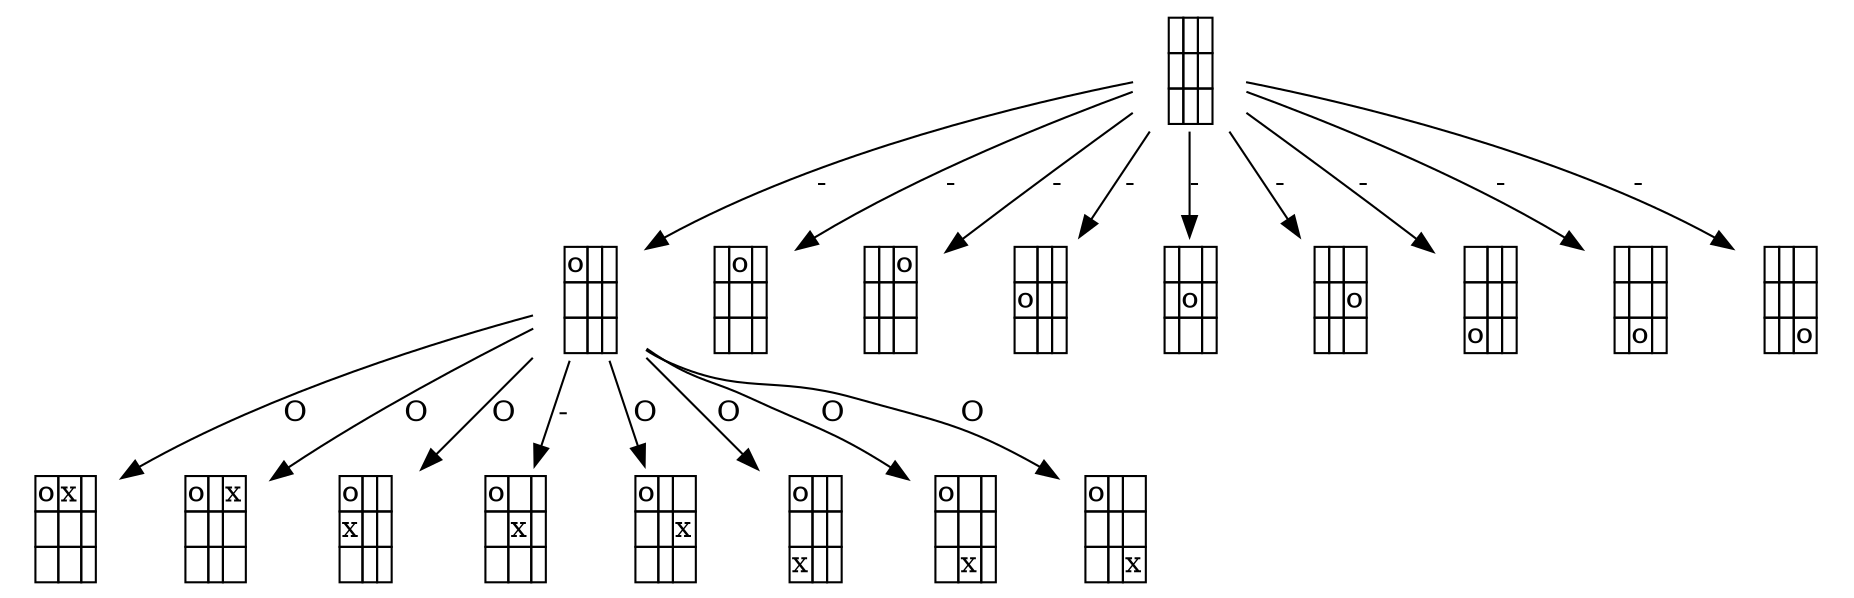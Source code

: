 digraph G {
	node [shape=plaintext]
	O11111111 [label=<<TABLE BORDER="0" CELLBORDER="1" cellspacing="0" cellpadding="0" ><TR><TD>o</TD><TD> </TD><TD> </TD></TR><TR><TD> </TD><TD> </TD><TD> </TD></TR><TR><TD> </TD><TD> </TD><TD> </TD></TR></TABLE>>]
	OX1111111 [label=<<TABLE BORDER="0" CELLBORDER="1" cellspacing="0" cellpadding="0" ><TR><TD>o</TD><TD>x</TD><TD> </TD></TR><TR><TD> </TD><TD> </TD><TD> </TD></TR><TR><TD> </TD><TD> </TD><TD> </TD></TR></TABLE>>]
	O11111111 -> OX1111111 [label=O]
	O1X111111 [label=<<TABLE BORDER="0" CELLBORDER="1" cellspacing="0" cellpadding="0" ><TR><TD>o</TD><TD> </TD><TD>x</TD></TR><TR><TD> </TD><TD> </TD><TD> </TD></TR><TR><TD> </TD><TD> </TD><TD> </TD></TR></TABLE>>]
	O11111111 -> O1X111111 [label=O]
	O11X11111 [label=<<TABLE BORDER="0" CELLBORDER="1" cellspacing="0" cellpadding="0" ><TR><TD>o</TD><TD> </TD><TD> </TD></TR><TR><TD>x</TD><TD> </TD><TD> </TD></TR><TR><TD> </TD><TD> </TD><TD> </TD></TR></TABLE>>]
	O11111111 -> O11X11111 [label=O]
	O111X1111 [label=<<TABLE BORDER="0" CELLBORDER="1" cellspacing="0" cellpadding="0" ><TR><TD>o</TD><TD> </TD><TD> </TD></TR><TR><TD> </TD><TD>x</TD><TD> </TD></TR><TR><TD> </TD><TD> </TD><TD> </TD></TR></TABLE>>]
	O11111111 -> O111X1111 [label="-"]
	O1111X111 [label=<<TABLE BORDER="0" CELLBORDER="1" cellspacing="0" cellpadding="0" ><TR><TD>o</TD><TD> </TD><TD> </TD></TR><TR><TD> </TD><TD> </TD><TD>x</TD></TR><TR><TD> </TD><TD> </TD><TD> </TD></TR></TABLE>>]
	O11111111 -> O1111X111 [label=O]
	O11111X11 [label=<<TABLE BORDER="0" CELLBORDER="1" cellspacing="0" cellpadding="0" ><TR><TD>o</TD><TD> </TD><TD> </TD></TR><TR><TD> </TD><TD> </TD><TD> </TD></TR><TR><TD>x</TD><TD> </TD><TD> </TD></TR></TABLE>>]
	O11111111 -> O11111X11 [label=O]
	O111111X1 [label=<<TABLE BORDER="0" CELLBORDER="1" cellspacing="0" cellpadding="0" ><TR><TD>o</TD><TD> </TD><TD> </TD></TR><TR><TD> </TD><TD> </TD><TD> </TD></TR><TR><TD> </TD><TD>x</TD><TD> </TD></TR></TABLE>>]
	O11111111 -> O111111X1 [label=O]
	O1111111X [label=<<TABLE BORDER="0" CELLBORDER="1" cellspacing="0" cellpadding="0" ><TR><TD>o</TD><TD> </TD><TD> </TD></TR><TR><TD> </TD><TD> </TD><TD> </TD></TR><TR><TD> </TD><TD> </TD><TD>x</TD></TR></TABLE>>]
	O11111111 -> O1111111X [label=O]
	111111111 [label=<<TABLE BORDER="0" CELLBORDER="1" cellspacing="0" cellpadding="0" ><TR><TD> </TD><TD> </TD><TD> </TD></TR><TR><TD> </TD><TD> </TD><TD> </TD></TR><TR><TD> </TD><TD> </TD><TD> </TD></TR></TABLE>>]
	111111111 -> O11111111 [label="-"]
	"1O1111111" [label=<<TABLE BORDER="0" CELLBORDER="1" cellspacing="0" cellpadding="0" ><TR><TD> </TD><TD>o</TD><TD> </TD></TR><TR><TD> </TD><TD> </TD><TD> </TD></TR><TR><TD> </TD><TD> </TD><TD> </TD></TR></TABLE>>]
	111111111 -> "1O1111111" [label="-"]
	"11O111111" [label=<<TABLE BORDER="0" CELLBORDER="1" cellspacing="0" cellpadding="0" ><TR><TD> </TD><TD> </TD><TD>o</TD></TR><TR><TD> </TD><TD> </TD><TD> </TD></TR><TR><TD> </TD><TD> </TD><TD> </TD></TR></TABLE>>]
	111111111 -> "11O111111" [label="-"]
	"111O11111" [label=<<TABLE BORDER="0" CELLBORDER="1" cellspacing="0" cellpadding="0" ><TR><TD> </TD><TD> </TD><TD> </TD></TR><TR><TD>o</TD><TD> </TD><TD> </TD></TR><TR><TD> </TD><TD> </TD><TD> </TD></TR></TABLE>>]
	111111111 -> "111O11111" [label="-"]
	"1111O1111" [label=<<TABLE BORDER="0" CELLBORDER="1" cellspacing="0" cellpadding="0" ><TR><TD> </TD><TD> </TD><TD> </TD></TR><TR><TD> </TD><TD>o</TD><TD> </TD></TR><TR><TD> </TD><TD> </TD><TD> </TD></TR></TABLE>>]
	111111111 -> "1111O1111" [label="-"]
	"11111O111" [label=<<TABLE BORDER="0" CELLBORDER="1" cellspacing="0" cellpadding="0" ><TR><TD> </TD><TD> </TD><TD> </TD></TR><TR><TD> </TD><TD> </TD><TD>o</TD></TR><TR><TD> </TD><TD> </TD><TD> </TD></TR></TABLE>>]
	111111111 -> "11111O111" [label="-"]
	"111111O11" [label=<<TABLE BORDER="0" CELLBORDER="1" cellspacing="0" cellpadding="0" ><TR><TD> </TD><TD> </TD><TD> </TD></TR><TR><TD> </TD><TD> </TD><TD> </TD></TR><TR><TD>o</TD><TD> </TD><TD> </TD></TR></TABLE>>]
	111111111 -> "111111O11" [label="-"]
	"1111111O1" [label=<<TABLE BORDER="0" CELLBORDER="1" cellspacing="0" cellpadding="0" ><TR><TD> </TD><TD> </TD><TD> </TD></TR><TR><TD> </TD><TD> </TD><TD> </TD></TR><TR><TD> </TD><TD>o</TD><TD> </TD></TR></TABLE>>]
	111111111 -> "1111111O1" [label="-"]
	"11111111O" [label=<<TABLE BORDER="0" CELLBORDER="1" cellspacing="0" cellpadding="0" ><TR><TD> </TD><TD> </TD><TD> </TD></TR><TR><TD> </TD><TD> </TD><TD> </TD></TR><TR><TD> </TD><TD> </TD><TD>o</TD></TR></TABLE>>]
	111111111 -> "11111111O" [label="-"]
}
